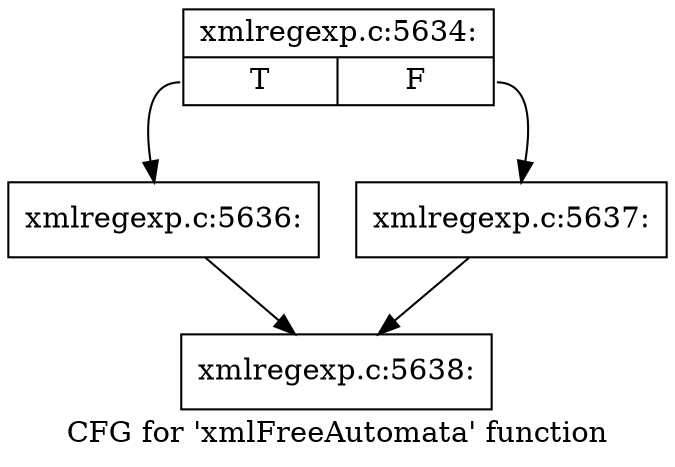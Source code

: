 digraph "CFG for 'xmlFreeAutomata' function" {
	label="CFG for 'xmlFreeAutomata' function";

	Node0x3913f00 [shape=record,label="{xmlregexp.c:5634:|{<s0>T|<s1>F}}"];
	Node0x3913f00:s0 -> Node0x39168d0;
	Node0x3913f00:s1 -> Node0x3916920;
	Node0x39168d0 [shape=record,label="{xmlregexp.c:5636:}"];
	Node0x39168d0 -> Node0x3916990;
	Node0x3916920 [shape=record,label="{xmlregexp.c:5637:}"];
	Node0x3916920 -> Node0x3916990;
	Node0x3916990 [shape=record,label="{xmlregexp.c:5638:}"];
}
